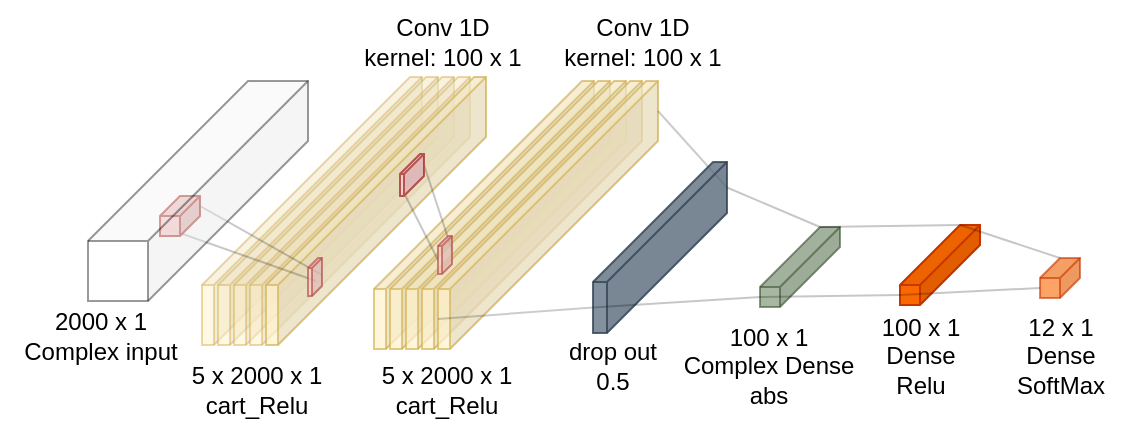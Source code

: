 <mxfile version="23.1.2" type="github">
  <diagram name="Page-1" id="1McUho_X-yhC6YgAozrL">
    <mxGraphModel dx="650" dy="361" grid="1" gridSize="10" guides="1" tooltips="1" connect="1" arrows="1" fold="1" page="1" pageScale="1" pageWidth="850" pageHeight="1100" math="0" shadow="0">
      <root>
        <mxCell id="0" />
        <mxCell id="1" parent="0" />
        <mxCell id="wT0GYXemIt2AO4jlnJiB-3" value="2000 x 1&lt;br&gt;Complex input" style="text;html=1;align=center;verticalAlign=middle;resizable=0;points=[];autosize=1;strokeColor=none;fillColor=none;" vertex="1" parent="1">
          <mxGeometry x="60" y="180" width="100" height="40" as="geometry" />
        </mxCell>
        <mxCell id="wT0GYXemIt2AO4jlnJiB-13" value="Conv 1D&lt;br&gt;kernel: 100 x 1&lt;br&gt;" style="text;html=1;align=center;verticalAlign=middle;resizable=0;points=[];autosize=1;strokeColor=none;fillColor=none;" vertex="1" parent="1">
          <mxGeometry x="231" y="32.5" width="100" height="40" as="geometry" />
        </mxCell>
        <mxCell id="wT0GYXemIt2AO4jlnJiB-17" value="" style="shape=cube;whiteSpace=wrap;html=1;boundedLbl=1;backgroundOutline=1;darkOpacity=0.05;darkOpacity2=0.1;size=104;rotation=0;flipV=0;flipH=1;fillColor=#fff2cc;strokeColor=#d6b656;opacity=50;" vertex="1" parent="1">
          <mxGeometry x="161" y="70.5" width="110" height="134" as="geometry" />
        </mxCell>
        <mxCell id="wT0GYXemIt2AO4jlnJiB-20" value="" style="shape=cube;whiteSpace=wrap;html=1;boundedLbl=1;backgroundOutline=1;darkOpacity=0.05;darkOpacity2=0.1;size=104;rotation=0;flipV=0;flipH=1;fillColor=#fff2cc;strokeColor=#d6b656;opacity=50;" vertex="1" parent="1">
          <mxGeometry x="169" y="70.5" width="110" height="134" as="geometry" />
        </mxCell>
        <mxCell id="wT0GYXemIt2AO4jlnJiB-22" value="" style="shape=cube;whiteSpace=wrap;html=1;boundedLbl=1;backgroundOutline=1;darkOpacity=0.05;darkOpacity2=0.1;size=104;rotation=0;flipV=0;flipH=1;fillColor=#fff2cc;strokeColor=#d6b656;opacity=50;" vertex="1" parent="1">
          <mxGeometry x="177" y="70.5" width="110" height="134" as="geometry" />
        </mxCell>
        <mxCell id="wT0GYXemIt2AO4jlnJiB-23" value="" style="shape=cube;whiteSpace=wrap;html=1;boundedLbl=1;backgroundOutline=1;darkOpacity=0.05;darkOpacity2=0.1;size=104;rotation=0;flipV=0;flipH=1;fillColor=#fff2cc;strokeColor=#d6b656;opacity=50;" vertex="1" parent="1">
          <mxGeometry x="185" y="70.5" width="110" height="134" as="geometry" />
        </mxCell>
        <mxCell id="wT0GYXemIt2AO4jlnJiB-24" value="" style="shape=cube;whiteSpace=wrap;html=1;boundedLbl=1;backgroundOutline=1;darkOpacity=0.05;darkOpacity2=0.1;size=104;rotation=0;flipV=0;flipH=1;fillColor=#fff2cc;strokeColor=#d6b656;opacity=70;" vertex="1" parent="1">
          <mxGeometry x="193" y="70.5" width="110" height="134" as="geometry" />
        </mxCell>
        <mxCell id="wT0GYXemIt2AO4jlnJiB-26" style="edgeStyle=none;rounded=0;orthogonalLoop=1;jettySize=auto;html=1;entryX=0;entryY=0;entryDx=0;entryDy=8.5;entryPerimeter=0;endArrow=none;endFill=0;exitX=0;exitY=0;exitDx=0;exitDy=5;exitPerimeter=0;opacity=22;" edge="1" parent="1" target="wT0GYXemIt2AO4jlnJiB-30">
          <mxGeometry relative="1" as="geometry">
            <mxPoint x="160" y="135" as="sourcePoint" />
            <mxPoint x="227" y="166.5" as="targetPoint" />
          </mxGeometry>
        </mxCell>
        <mxCell id="wT0GYXemIt2AO4jlnJiB-27" style="rounded=0;orthogonalLoop=1;jettySize=auto;html=1;exitX=0;exitY=0;exitDx=20;exitDy=15;exitPerimeter=0;entryX=0;entryY=0;entryDx=3;entryDy=11.5;entryPerimeter=0;endArrow=none;endFill=0;opacity=22;" edge="1" parent="1" target="wT0GYXemIt2AO4jlnJiB-30">
          <mxGeometry relative="1" as="geometry">
            <mxPoint x="227" y="166.5" as="targetPoint" />
            <mxPoint x="140" y="145" as="sourcePoint" />
          </mxGeometry>
        </mxCell>
        <mxCell id="wT0GYXemIt2AO4jlnJiB-30" value="" style="shape=cube;whiteSpace=wrap;html=1;boundedLbl=1;backgroundOutline=1;darkOpacity=0.05;darkOpacity2=0.1;size=5;rotation=0;flipV=0;flipH=1;fillColor=#f8cecc;strokeColor=#b85450;opacity=70;" vertex="1" parent="1">
          <mxGeometry x="214" y="161" width="7" height="19" as="geometry" />
        </mxCell>
        <mxCell id="wT0GYXemIt2AO4jlnJiB-31" value="5 x 2000 x 1&lt;br&gt;cart_Relu" style="text;html=1;align=center;verticalAlign=middle;resizable=0;points=[];autosize=1;strokeColor=none;fillColor=none;" vertex="1" parent="1">
          <mxGeometry x="143" y="206.5" width="90" height="40" as="geometry" />
        </mxCell>
        <mxCell id="wT0GYXemIt2AO4jlnJiB-32" value="Conv 1D&lt;br&gt;kernel: 100 x 1" style="text;html=1;align=center;verticalAlign=middle;resizable=0;points=[];autosize=1;strokeColor=none;fillColor=none;" vertex="1" parent="1">
          <mxGeometry x="331" y="32.5" width="100" height="40" as="geometry" />
        </mxCell>
        <mxCell id="wT0GYXemIt2AO4jlnJiB-33" value="" style="shape=cube;whiteSpace=wrap;html=1;boundedLbl=1;backgroundOutline=1;darkOpacity=0.05;darkOpacity2=0.1;size=104;rotation=0;flipV=0;flipH=1;fillColor=#fff2cc;strokeColor=#d6b656;opacity=70;" vertex="1" parent="1">
          <mxGeometry x="247" y="72.5" width="110" height="134" as="geometry" />
        </mxCell>
        <mxCell id="wT0GYXemIt2AO4jlnJiB-34" value="" style="shape=cube;whiteSpace=wrap;html=1;boundedLbl=1;backgroundOutline=1;darkOpacity=0.05;darkOpacity2=0.1;size=104;rotation=0;flipV=0;flipH=1;fillColor=#fff2cc;strokeColor=#d6b656;opacity=70;" vertex="1" parent="1">
          <mxGeometry x="255" y="72.5" width="110" height="134" as="geometry" />
        </mxCell>
        <mxCell id="wT0GYXemIt2AO4jlnJiB-35" value="" style="shape=cube;whiteSpace=wrap;html=1;boundedLbl=1;backgroundOutline=1;darkOpacity=0.05;darkOpacity2=0.1;size=104;rotation=0;flipV=0;flipH=1;fillColor=#fff2cc;strokeColor=#d6b656;opacity=70;" vertex="1" parent="1">
          <mxGeometry x="263" y="72.5" width="110" height="134" as="geometry" />
        </mxCell>
        <mxCell id="wT0GYXemIt2AO4jlnJiB-36" value="" style="shape=cube;whiteSpace=wrap;html=1;boundedLbl=1;backgroundOutline=1;darkOpacity=0.05;darkOpacity2=0.1;size=104;rotation=0;flipV=0;flipH=1;fillColor=#fff2cc;strokeColor=#d6b656;opacity=70;" vertex="1" parent="1">
          <mxGeometry x="271" y="72.5" width="110" height="134" as="geometry" />
        </mxCell>
        <mxCell id="wT0GYXemIt2AO4jlnJiB-37" value="" style="shape=cube;whiteSpace=wrap;html=1;boundedLbl=1;backgroundOutline=1;darkOpacity=0.05;darkOpacity2=0.1;size=104;rotation=0;flipV=0;flipH=1;fillColor=#fff2cc;strokeColor=#d6b656;opacity=70;" vertex="1" parent="1">
          <mxGeometry x="279" y="72.5" width="110" height="134" as="geometry" />
        </mxCell>
        <mxCell id="wT0GYXemIt2AO4jlnJiB-39" style="rounded=0;orthogonalLoop=1;jettySize=auto;html=1;exitX=0;exitY=0;exitDx=12;exitDy=15.5;exitPerimeter=0;entryX=0;entryY=0;entryDx=7;entryDy=12;entryPerimeter=0;endArrow=none;endFill=0;opacity=22;" edge="1" parent="1" target="wT0GYXemIt2AO4jlnJiB-47" source="wT0GYXemIt2AO4jlnJiB-44">
          <mxGeometry relative="1" as="geometry">
            <mxPoint x="329" y="153" as="targetPoint" />
            <mxPoint x="240" y="154" as="sourcePoint" />
          </mxGeometry>
        </mxCell>
        <mxCell id="wT0GYXemIt2AO4jlnJiB-42" style="edgeStyle=none;rounded=0;orthogonalLoop=1;jettySize=auto;html=1;exitX=0;exitY=0;exitDx=0;exitDy=5.5;exitPerimeter=0;entryX=0;entryY=0;entryDx=0;entryDy=7;entryPerimeter=0;endArrow=none;endFill=0;opacity=22;" edge="1" parent="1" source="wT0GYXemIt2AO4jlnJiB-44" target="wT0GYXemIt2AO4jlnJiB-47">
          <mxGeometry relative="1" as="geometry">
            <mxPoint x="240" y="134" as="sourcePoint" />
            <mxPoint x="336.0" y="148" as="targetPoint" />
          </mxGeometry>
        </mxCell>
        <mxCell id="wT0GYXemIt2AO4jlnJiB-43" value="5 x 2000 x 1&lt;br&gt;cart_Relu" style="text;html=1;align=center;verticalAlign=middle;resizable=0;points=[];autosize=1;strokeColor=none;fillColor=none;" vertex="1" parent="1">
          <mxGeometry x="237.5" y="206.5" width="90" height="40" as="geometry" />
        </mxCell>
        <mxCell id="wT0GYXemIt2AO4jlnJiB-44" value="" style="shape=cube;whiteSpace=wrap;html=1;boundedLbl=1;backgroundOutline=1;darkOpacity=0.05;darkOpacity2=0.1;size=10;rotation=0;flipV=0;flipH=1;fillColor=#f8cecc;strokeColor=#b85450;" vertex="1" parent="1">
          <mxGeometry x="260" y="109" width="12" height="21" as="geometry" />
        </mxCell>
        <mxCell id="wT0GYXemIt2AO4jlnJiB-47" value="" style="shape=cube;whiteSpace=wrap;html=1;boundedLbl=1;backgroundOutline=1;darkOpacity=0.05;darkOpacity2=0.1;size=5;rotation=0;flipV=0;flipH=1;fillColor=#f8cecc;strokeColor=#b85450;opacity=70;" vertex="1" parent="1">
          <mxGeometry x="279" y="150" width="7" height="19" as="geometry" />
        </mxCell>
        <mxCell id="wT0GYXemIt2AO4jlnJiB-52" value="drop out&lt;br&gt;0.5" style="text;html=1;align=center;verticalAlign=middle;resizable=0;points=[];autosize=1;strokeColor=none;fillColor=none;" vertex="1" parent="1">
          <mxGeometry x="331" y="194.5" width="70" height="40" as="geometry" />
        </mxCell>
        <mxCell id="wT0GYXemIt2AO4jlnJiB-53" style="edgeStyle=none;rounded=0;orthogonalLoop=1;jettySize=auto;html=1;exitX=0;exitY=0;exitDx=0;exitDy=15;exitPerimeter=0;entryX=0;entryY=0;entryDx=0;entryDy=12.75;entryPerimeter=0;endArrow=none;endFill=0;opacity=20;" edge="1" parent="1" source="wT0GYXemIt2AO4jlnJiB-37" target="wT0GYXemIt2AO4jlnJiB-55">
          <mxGeometry relative="1" as="geometry">
            <mxPoint x="404.5" y="121.75" as="targetPoint" />
          </mxGeometry>
        </mxCell>
        <mxCell id="wT0GYXemIt2AO4jlnJiB-54" style="edgeStyle=none;rounded=0;orthogonalLoop=1;jettySize=auto;html=1;exitX=0;exitY=0;exitDx=110;exitDy=119;exitPerimeter=0;entryX=0;entryY=0;entryDx=67;entryDy=72.75;entryPerimeter=0;endArrow=none;endFill=0;opacity=20;" edge="1" parent="1" source="wT0GYXemIt2AO4jlnJiB-37" target="wT0GYXemIt2AO4jlnJiB-55">
          <mxGeometry relative="1" as="geometry">
            <mxPoint x="337.5" y="181.75" as="targetPoint" />
          </mxGeometry>
        </mxCell>
        <mxCell id="wT0GYXemIt2AO4jlnJiB-55" value="&amp;nbsp;" style="shape=cube;whiteSpace=wrap;html=1;boundedLbl=1;backgroundOutline=1;darkOpacity=0.05;darkOpacity2=0.1;size=60;rotation=0;flipV=0;flipH=1;fillColor=#647687;strokeColor=#314354;fontColor=#ffffff;opacity=80;" vertex="1" parent="1">
          <mxGeometry x="356.5" y="113" width="67" height="85.5" as="geometry" />
        </mxCell>
        <mxCell id="wT0GYXemIt2AO4jlnJiB-59" value="" style="shape=cube;whiteSpace=wrap;html=1;boundedLbl=1;backgroundOutline=1;darkOpacity=0.05;darkOpacity2=0.1;size=30;rotation=0;flipV=0;flipH=1;opacity=60;fillColor=#6d8764;fontColor=#ffffff;strokeColor=#3A5431;" vertex="1" parent="1">
          <mxGeometry x="440" y="145.5" width="40" height="40" as="geometry" />
        </mxCell>
        <mxCell id="wT0GYXemIt2AO4jlnJiB-62" value="" style="shape=cube;whiteSpace=wrap;html=1;boundedLbl=1;backgroundOutline=1;darkOpacity=0.05;darkOpacity2=0.1;size=10;rotation=0;flipV=0;flipH=1;fillColor=#f8cecc;strokeColor=#b85450;opacity=95;" vertex="1" parent="1">
          <mxGeometry x="140" y="130" width="20" height="20" as="geometry" />
        </mxCell>
        <mxCell id="wT0GYXemIt2AO4jlnJiB-63" value="" style="shape=cube;whiteSpace=wrap;html=1;boundedLbl=1;backgroundOutline=1;darkOpacity=0.05;darkOpacity2=0.1;size=80;rotation=0;flipV=0;flipH=1;opacity=40;" vertex="1" parent="1">
          <mxGeometry x="104" y="72.5" width="110" height="110" as="geometry" />
        </mxCell>
        <mxCell id="wT0GYXemIt2AO4jlnJiB-65" style="edgeStyle=none;rounded=0;orthogonalLoop=1;jettySize=auto;html=1;exitX=0;exitY=0;exitDx=0;exitDy=12.75;exitPerimeter=0;entryX=0;entryY=0;entryDx=10;entryDy=0;entryPerimeter=0;endArrow=none;endFill=0;opacity=22;" edge="1" parent="1" source="wT0GYXemIt2AO4jlnJiB-55" target="wT0GYXemIt2AO4jlnJiB-59">
          <mxGeometry relative="1" as="geometry" />
        </mxCell>
        <mxCell id="wT0GYXemIt2AO4jlnJiB-66" style="edgeStyle=none;rounded=0;orthogonalLoop=1;jettySize=auto;html=1;exitX=0;exitY=0;exitDx=67;exitDy=72.75;exitPerimeter=0;entryX=0;entryY=0;entryDx=40;entryDy=35;entryPerimeter=0;endArrow=none;endFill=0;opacity=22;" edge="1" parent="1" source="wT0GYXemIt2AO4jlnJiB-55" target="wT0GYXemIt2AO4jlnJiB-59">
          <mxGeometry relative="1" as="geometry" />
        </mxCell>
        <mxCell id="wT0GYXemIt2AO4jlnJiB-68" value="100 x 1&lt;br&gt;Complex Dense&lt;br&gt;abs" style="text;html=1;align=center;verticalAlign=middle;resizable=0;points=[];autosize=1;strokeColor=none;fillColor=none;" vertex="1" parent="1">
          <mxGeometry x="389" y="184.5" width="110" height="60" as="geometry" />
        </mxCell>
        <mxCell id="wT0GYXemIt2AO4jlnJiB-69" value="100 x 1&lt;br&gt;Dense&lt;br&gt;Relu" style="text;html=1;align=center;verticalAlign=middle;resizable=0;points=[];autosize=1;strokeColor=none;fillColor=none;" vertex="1" parent="1">
          <mxGeometry x="490" y="180" width="60" height="60" as="geometry" />
        </mxCell>
        <mxCell id="wT0GYXemIt2AO4jlnJiB-70" value="" style="shape=cube;whiteSpace=wrap;html=1;boundedLbl=1;backgroundOutline=1;darkOpacity=0.05;darkOpacity2=0.1;size=10;rotation=0;flipV=0;flipH=1;opacity=60;fillColor=#fa6800;fontColor=#000000;strokeColor=#C73500;" vertex="1" parent="1">
          <mxGeometry x="580" y="161" width="20" height="20" as="geometry" />
        </mxCell>
        <mxCell id="wT0GYXemIt2AO4jlnJiB-71" style="edgeStyle=none;rounded=0;orthogonalLoop=1;jettySize=auto;html=1;exitX=0;exitY=0;exitDx=10;exitDy=0;exitPerimeter=0;entryX=0;entryY=0;entryDx=10;entryDy=0;entryPerimeter=0;endArrow=none;endFill=0;opacity=22;" edge="1" parent="1" source="wT0GYXemIt2AO4jlnJiB-59" target="wT0GYXemIt2AO4jlnJiB-72">
          <mxGeometry relative="1" as="geometry">
            <mxPoint x="484" y="117" as="sourcePoint" />
            <mxPoint x="550" y="149.5" as="targetPoint" />
          </mxGeometry>
        </mxCell>
        <mxCell id="wT0GYXemIt2AO4jlnJiB-72" value="" style="shape=cube;whiteSpace=wrap;html=1;boundedLbl=1;backgroundOutline=1;darkOpacity=0.05;darkOpacity2=0.1;size=30;rotation=0;flipV=0;flipH=1;fillColor=#fa6800;fontColor=#000000;strokeColor=#C73500;" vertex="1" parent="1">
          <mxGeometry x="510" y="144.5" width="40" height="40" as="geometry" />
        </mxCell>
        <mxCell id="wT0GYXemIt2AO4jlnJiB-74" style="edgeStyle=none;rounded=0;orthogonalLoop=1;jettySize=auto;html=1;exitX=0;exitY=0;exitDx=40;exitDy=35;exitPerimeter=0;entryX=0;entryY=0;entryDx=40;entryDy=35;entryPerimeter=0;endArrow=none;endFill=0;opacity=22;" edge="1" parent="1" source="wT0GYXemIt2AO4jlnJiB-59" target="wT0GYXemIt2AO4jlnJiB-72">
          <mxGeometry relative="1" as="geometry">
            <mxPoint x="490" y="158" as="sourcePoint" />
            <mxPoint x="560" y="159.5" as="targetPoint" />
          </mxGeometry>
        </mxCell>
        <mxCell id="wT0GYXemIt2AO4jlnJiB-77" value="12 x 1&lt;br&gt;Dense&lt;br&gt;SoftMax" style="text;html=1;align=center;verticalAlign=middle;resizable=0;points=[];autosize=1;strokeColor=none;fillColor=none;" vertex="1" parent="1">
          <mxGeometry x="555" y="180" width="70" height="60" as="geometry" />
        </mxCell>
        <mxCell id="wT0GYXemIt2AO4jlnJiB-78" style="rounded=0;orthogonalLoop=1;jettySize=auto;html=1;exitX=0;exitY=0;exitDx=40;exitDy=35;exitPerimeter=0;entryX=0;entryY=0;entryDx=20;entryDy=15;entryPerimeter=0;endArrow=none;endFill=0;opacity=22;" edge="1" parent="1" source="wT0GYXemIt2AO4jlnJiB-72" target="wT0GYXemIt2AO4jlnJiB-70">
          <mxGeometry relative="1" as="geometry" />
        </mxCell>
        <mxCell id="wT0GYXemIt2AO4jlnJiB-79" style="edgeStyle=none;rounded=0;orthogonalLoop=1;jettySize=auto;html=1;exitX=0;exitY=0;exitDx=10;exitDy=0;exitPerimeter=0;entryX=0;entryY=0;entryDx=10;entryDy=0;entryPerimeter=0;endArrow=none;endFill=0;opacity=22;" edge="1" parent="1" source="wT0GYXemIt2AO4jlnJiB-72" target="wT0GYXemIt2AO4jlnJiB-70">
          <mxGeometry relative="1" as="geometry" />
        </mxCell>
      </root>
    </mxGraphModel>
  </diagram>
</mxfile>
